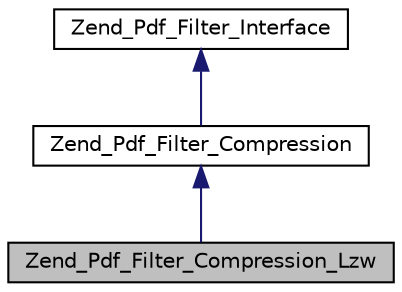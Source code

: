 digraph G
{
  edge [fontname="Helvetica",fontsize="10",labelfontname="Helvetica",labelfontsize="10"];
  node [fontname="Helvetica",fontsize="10",shape=record];
  Node1 [label="Zend_Pdf_Filter_Compression_Lzw",height=0.2,width=0.4,color="black", fillcolor="grey75", style="filled" fontcolor="black"];
  Node2 -> Node1 [dir="back",color="midnightblue",fontsize="10",style="solid",fontname="Helvetica"];
  Node2 [label="Zend_Pdf_Filter_Compression",height=0.2,width=0.4,color="black", fillcolor="white", style="filled",URL="$class_zend___pdf___filter___compression.html"];
  Node3 -> Node2 [dir="back",color="midnightblue",fontsize="10",style="solid",fontname="Helvetica"];
  Node3 [label="Zend_Pdf_Filter_Interface",height=0.2,width=0.4,color="black", fillcolor="white", style="filled",URL="$interface_zend___pdf___filter___interface.html"];
}

